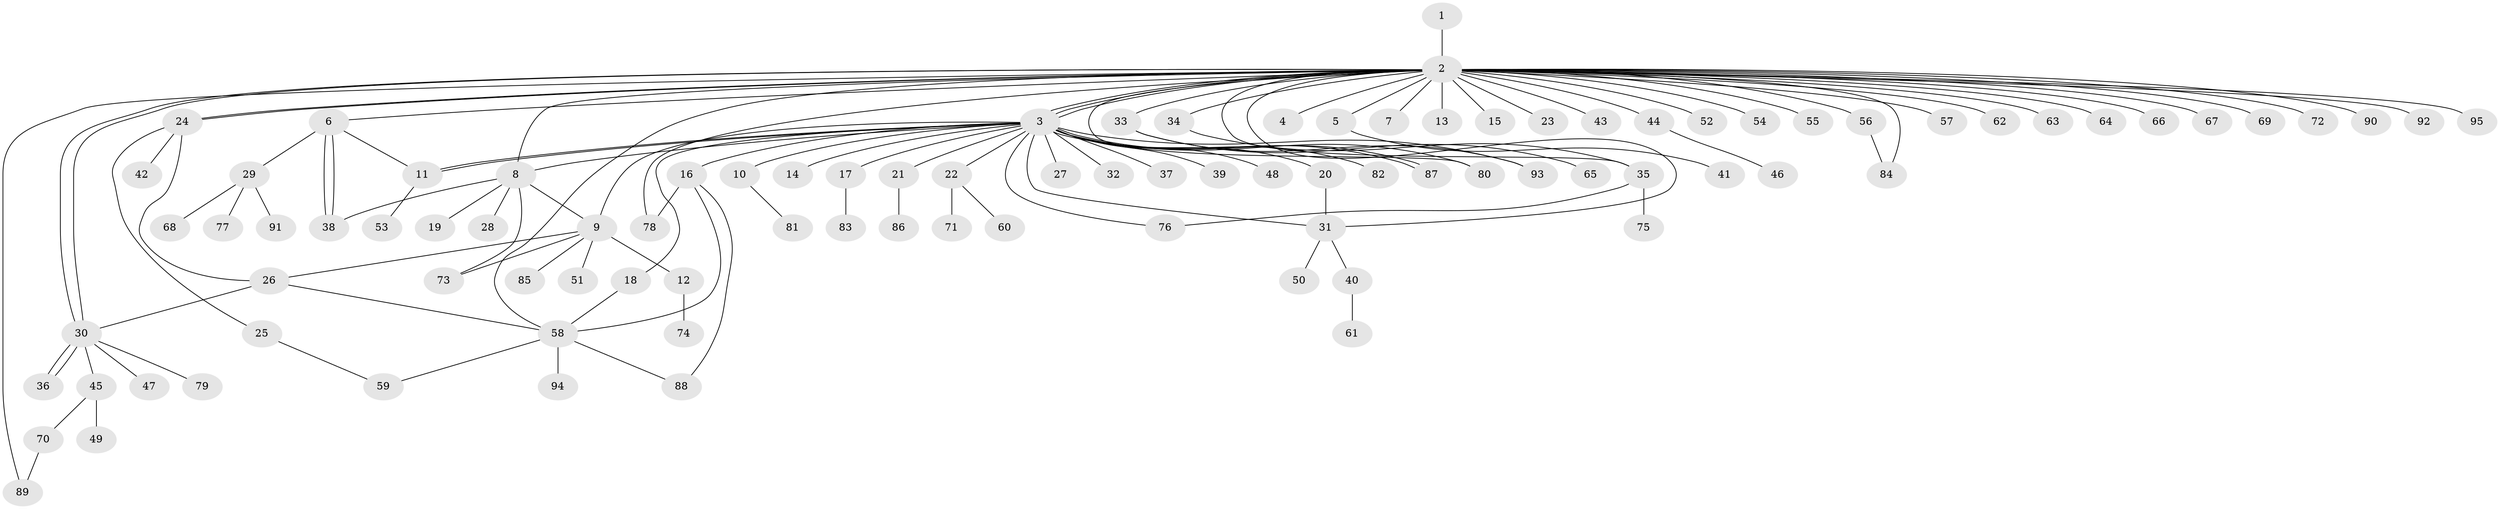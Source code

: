 // coarse degree distribution, {1: 0.9210526315789473, 21: 0.02631578947368421, 5: 0.02631578947368421, 13: 0.02631578947368421}
// Generated by graph-tools (version 1.1) at 2025/50/03/04/25 21:50:32]
// undirected, 95 vertices, 123 edges
graph export_dot {
graph [start="1"]
  node [color=gray90,style=filled];
  1;
  2;
  3;
  4;
  5;
  6;
  7;
  8;
  9;
  10;
  11;
  12;
  13;
  14;
  15;
  16;
  17;
  18;
  19;
  20;
  21;
  22;
  23;
  24;
  25;
  26;
  27;
  28;
  29;
  30;
  31;
  32;
  33;
  34;
  35;
  36;
  37;
  38;
  39;
  40;
  41;
  42;
  43;
  44;
  45;
  46;
  47;
  48;
  49;
  50;
  51;
  52;
  53;
  54;
  55;
  56;
  57;
  58;
  59;
  60;
  61;
  62;
  63;
  64;
  65;
  66;
  67;
  68;
  69;
  70;
  71;
  72;
  73;
  74;
  75;
  76;
  77;
  78;
  79;
  80;
  81;
  82;
  83;
  84;
  85;
  86;
  87;
  88;
  89;
  90;
  91;
  92;
  93;
  94;
  95;
  1 -- 2;
  2 -- 3;
  2 -- 3;
  2 -- 3;
  2 -- 4;
  2 -- 5;
  2 -- 6;
  2 -- 7;
  2 -- 8;
  2 -- 13;
  2 -- 15;
  2 -- 23;
  2 -- 24;
  2 -- 24;
  2 -- 30;
  2 -- 30;
  2 -- 31;
  2 -- 33;
  2 -- 34;
  2 -- 35;
  2 -- 43;
  2 -- 44;
  2 -- 52;
  2 -- 54;
  2 -- 55;
  2 -- 56;
  2 -- 57;
  2 -- 58;
  2 -- 62;
  2 -- 63;
  2 -- 64;
  2 -- 66;
  2 -- 67;
  2 -- 69;
  2 -- 72;
  2 -- 78;
  2 -- 80;
  2 -- 84;
  2 -- 89;
  2 -- 90;
  2 -- 92;
  2 -- 95;
  3 -- 8;
  3 -- 9;
  3 -- 10;
  3 -- 11;
  3 -- 11;
  3 -- 14;
  3 -- 16;
  3 -- 17;
  3 -- 18;
  3 -- 20;
  3 -- 21;
  3 -- 22;
  3 -- 27;
  3 -- 31;
  3 -- 32;
  3 -- 37;
  3 -- 39;
  3 -- 48;
  3 -- 76;
  3 -- 80;
  3 -- 82;
  3 -- 87;
  3 -- 87;
  3 -- 93;
  5 -- 41;
  6 -- 11;
  6 -- 29;
  6 -- 38;
  6 -- 38;
  8 -- 9;
  8 -- 19;
  8 -- 28;
  8 -- 38;
  8 -- 73;
  9 -- 12;
  9 -- 26;
  9 -- 51;
  9 -- 73;
  9 -- 85;
  10 -- 81;
  11 -- 53;
  12 -- 74;
  16 -- 58;
  16 -- 78;
  16 -- 88;
  17 -- 83;
  18 -- 58;
  20 -- 31;
  21 -- 86;
  22 -- 60;
  22 -- 71;
  24 -- 25;
  24 -- 26;
  24 -- 42;
  25 -- 59;
  26 -- 30;
  26 -- 58;
  29 -- 68;
  29 -- 77;
  29 -- 91;
  30 -- 36;
  30 -- 36;
  30 -- 45;
  30 -- 47;
  30 -- 79;
  31 -- 40;
  31 -- 50;
  33 -- 65;
  33 -- 93;
  34 -- 35;
  35 -- 75;
  35 -- 76;
  40 -- 61;
  44 -- 46;
  45 -- 49;
  45 -- 70;
  56 -- 84;
  58 -- 59;
  58 -- 88;
  58 -- 94;
  70 -- 89;
}
